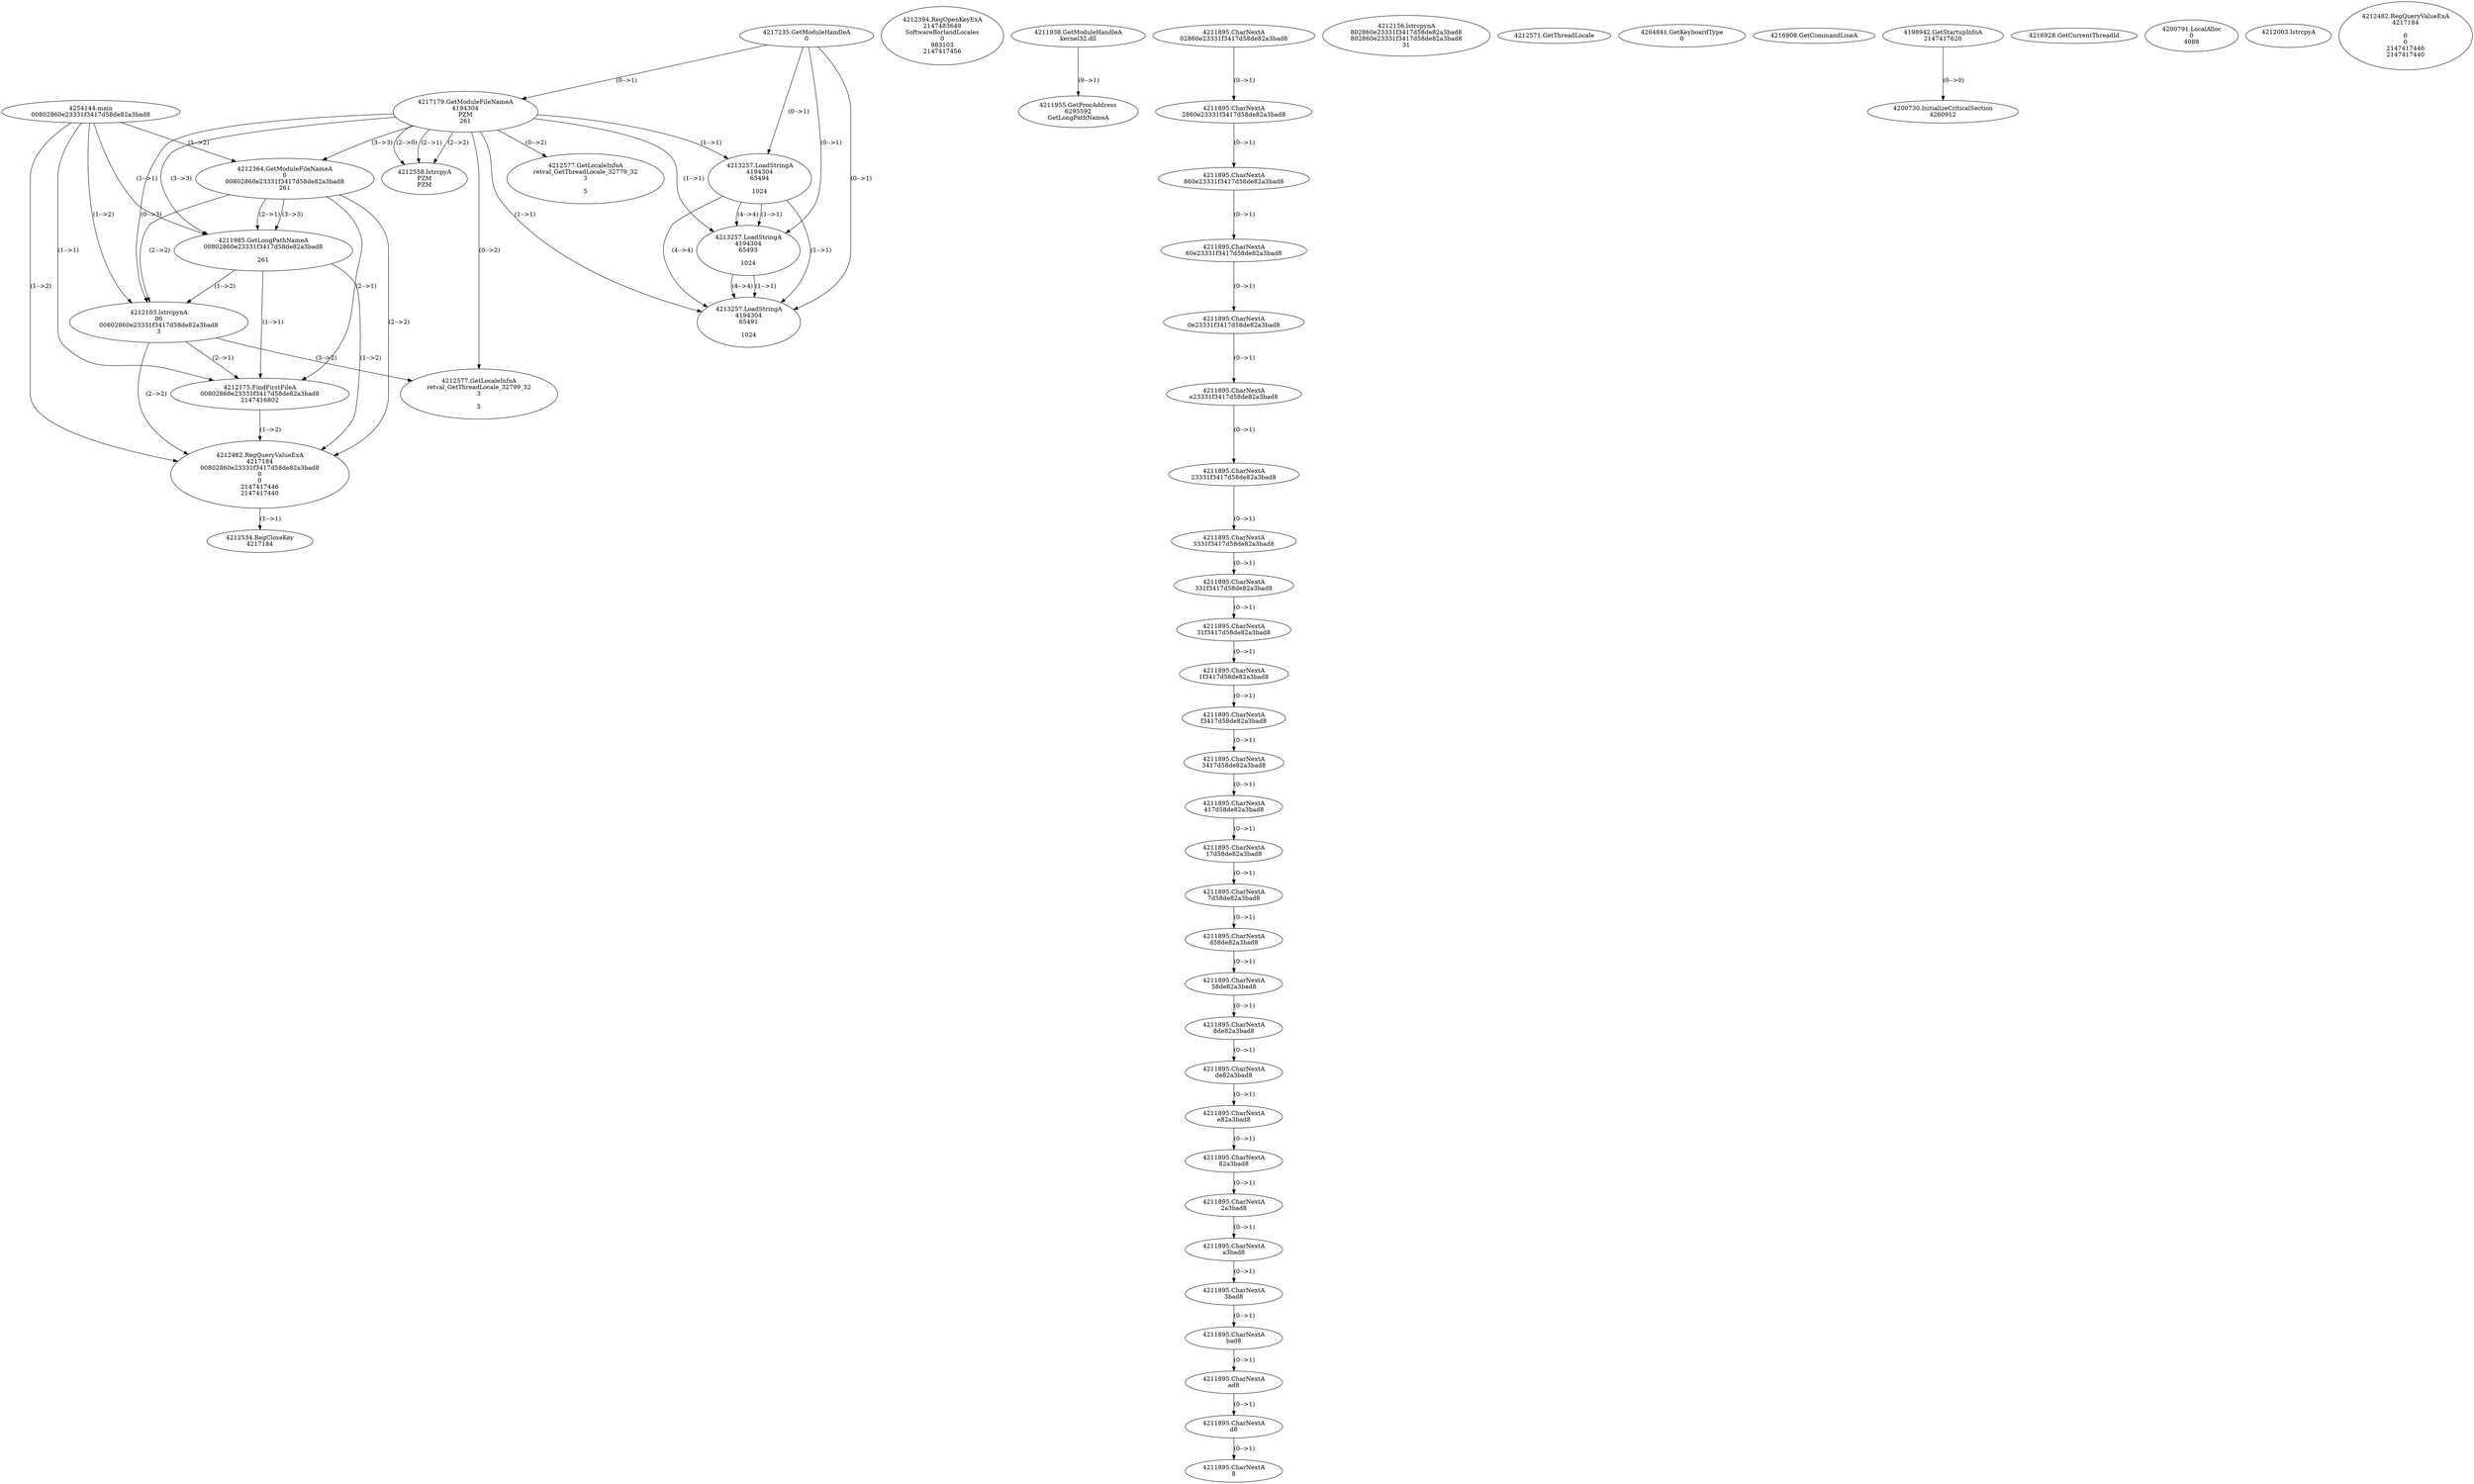// Global SCDG with merge call
digraph {
	0 [label="4254144.main
00802860e23331f3417d58de82a3bad8"]
	1 [label="4217235.GetModuleHandleA
0"]
	2 [label="4217179.GetModuleFileNameA
4194304
PZM
261"]
	1 -> 2 [label="(0-->1)"]
	3 [label="4212364.GetModuleFileNameA
0
00802860e23331f3417d58de82a3bad8
261"]
	0 -> 3 [label="(1-->2)"]
	2 -> 3 [label="(3-->3)"]
	4 [label="4212394.RegOpenKeyExA
2147483649
Software\Borland\Locales
0
983103
2147417456"]
	5 [label="4211938.GetModuleHandleA
kernel32.dll"]
	6 [label="4211955.GetProcAddress
6295592
GetLongPathNameA"]
	5 -> 6 [label="(0-->1)"]
	7 [label="4211985.GetLongPathNameA
00802860e23331f3417d58de82a3bad8

261"]
	0 -> 7 [label="(1-->1)"]
	3 -> 7 [label="(2-->1)"]
	2 -> 7 [label="(3-->3)"]
	3 -> 7 [label="(3-->3)"]
	8 [label="4212103.lstrcpynA
00
00802860e23331f3417d58de82a3bad8
3"]
	0 -> 8 [label="(1-->2)"]
	3 -> 8 [label="(2-->2)"]
	7 -> 8 [label="(1-->2)"]
	2 -> 8 [label="(0-->3)"]
	9 [label="4211895.CharNextA
02860e23331f3417d58de82a3bad8"]
	10 [label="4211895.CharNextA
2860e23331f3417d58de82a3bad8"]
	9 -> 10 [label="(0-->1)"]
	11 [label="4211895.CharNextA
860e23331f3417d58de82a3bad8"]
	10 -> 11 [label="(0-->1)"]
	12 [label="4211895.CharNextA
60e23331f3417d58de82a3bad8"]
	11 -> 12 [label="(0-->1)"]
	13 [label="4211895.CharNextA
0e23331f3417d58de82a3bad8"]
	12 -> 13 [label="(0-->1)"]
	14 [label="4211895.CharNextA
e23331f3417d58de82a3bad8"]
	13 -> 14 [label="(0-->1)"]
	15 [label="4211895.CharNextA
23331f3417d58de82a3bad8"]
	14 -> 15 [label="(0-->1)"]
	16 [label="4211895.CharNextA
3331f3417d58de82a3bad8"]
	15 -> 16 [label="(0-->1)"]
	17 [label="4211895.CharNextA
331f3417d58de82a3bad8"]
	16 -> 17 [label="(0-->1)"]
	18 [label="4211895.CharNextA
31f3417d58de82a3bad8"]
	17 -> 18 [label="(0-->1)"]
	19 [label="4211895.CharNextA
1f3417d58de82a3bad8"]
	18 -> 19 [label="(0-->1)"]
	20 [label="4211895.CharNextA
f3417d58de82a3bad8"]
	19 -> 20 [label="(0-->1)"]
	21 [label="4211895.CharNextA
3417d58de82a3bad8"]
	20 -> 21 [label="(0-->1)"]
	22 [label="4211895.CharNextA
417d58de82a3bad8"]
	21 -> 22 [label="(0-->1)"]
	23 [label="4211895.CharNextA
17d58de82a3bad8"]
	22 -> 23 [label="(0-->1)"]
	24 [label="4211895.CharNextA
7d58de82a3bad8"]
	23 -> 24 [label="(0-->1)"]
	25 [label="4211895.CharNextA
d58de82a3bad8"]
	24 -> 25 [label="(0-->1)"]
	26 [label="4211895.CharNextA
58de82a3bad8"]
	25 -> 26 [label="(0-->1)"]
	27 [label="4211895.CharNextA
8de82a3bad8"]
	26 -> 27 [label="(0-->1)"]
	28 [label="4211895.CharNextA
de82a3bad8"]
	27 -> 28 [label="(0-->1)"]
	29 [label="4211895.CharNextA
e82a3bad8"]
	28 -> 29 [label="(0-->1)"]
	30 [label="4211895.CharNextA
82a3bad8"]
	29 -> 30 [label="(0-->1)"]
	31 [label="4211895.CharNextA
2a3bad8"]
	30 -> 31 [label="(0-->1)"]
	32 [label="4211895.CharNextA
a3bad8"]
	31 -> 32 [label="(0-->1)"]
	33 [label="4211895.CharNextA
3bad8"]
	32 -> 33 [label="(0-->1)"]
	34 [label="4211895.CharNextA
bad8"]
	33 -> 34 [label="(0-->1)"]
	35 [label="4211895.CharNextA
ad8"]
	34 -> 35 [label="(0-->1)"]
	36 [label="4211895.CharNextA
d8"]
	35 -> 36 [label="(0-->1)"]
	37 [label="4211895.CharNextA
8"]
	36 -> 37 [label="(0-->1)"]
	38 [label="4212156.lstrcpynA
802860e23331f3417d58de82a3bad8
802860e23331f3417d58de82a3bad8
31"]
	39 [label="4212175.FindFirstFileA
00802860e23331f3417d58de82a3bad8
2147416802"]
	0 -> 39 [label="(1-->1)"]
	3 -> 39 [label="(2-->1)"]
	7 -> 39 [label="(1-->1)"]
	8 -> 39 [label="(2-->1)"]
	40 [label="4212482.RegQueryValueExA
4217184
00802860e23331f3417d58de82a3bad8
0
0
2147417446
2147417440"]
	0 -> 40 [label="(1-->2)"]
	3 -> 40 [label="(2-->2)"]
	7 -> 40 [label="(1-->2)"]
	8 -> 40 [label="(2-->2)"]
	39 -> 40 [label="(1-->2)"]
	41 [label="4212534.RegCloseKey
4217184"]
	40 -> 41 [label="(1-->1)"]
	42 [label="4212558.lstrcpyA
PZM
PZM"]
	2 -> 42 [label="(2-->1)"]
	2 -> 42 [label="(2-->2)"]
	2 -> 42 [label="(2-->0)"]
	43 [label="4212571.GetThreadLocale
"]
	44 [label="4212577.GetLocaleInfoA
retval_GetThreadLocale_32799_32
3

5"]
	2 -> 44 [label="(0-->2)"]
	8 -> 44 [label="(3-->2)"]
	45 [label="4204841.GetKeyboardType
0"]
	46 [label="4216908.GetCommandLineA
"]
	47 [label="4198942.GetStartupInfoA
2147417620"]
	48 [label="4216928.GetCurrentThreadId
"]
	49 [label="4213257.LoadStringA
4194304
65494

1024"]
	1 -> 49 [label="(0-->1)"]
	2 -> 49 [label="(1-->1)"]
	50 [label="4213257.LoadStringA
4194304
65493

1024"]
	1 -> 50 [label="(0-->1)"]
	2 -> 50 [label="(1-->1)"]
	49 -> 50 [label="(1-->1)"]
	49 -> 50 [label="(4-->4)"]
	51 [label="4213257.LoadStringA
4194304
65491

1024"]
	1 -> 51 [label="(0-->1)"]
	2 -> 51 [label="(1-->1)"]
	49 -> 51 [label="(1-->1)"]
	50 -> 51 [label="(1-->1)"]
	49 -> 51 [label="(4-->4)"]
	50 -> 51 [label="(4-->4)"]
	52 [label="4200730.InitializeCriticalSection
4260912"]
	47 -> 52 [label="(0-->0)"]
	53 [label="4200791.LocalAlloc
0
4088"]
	54 [label="4212003.lstrcpyA

"]
	55 [label="4212482.RegQueryValueExA
4217184

0
0
2147417446
2147417440"]
	56 [label="4212577.GetLocaleInfoA
retval_GetThreadLocale_32779_32
3

5"]
	2 -> 56 [label="(0-->2)"]
}
